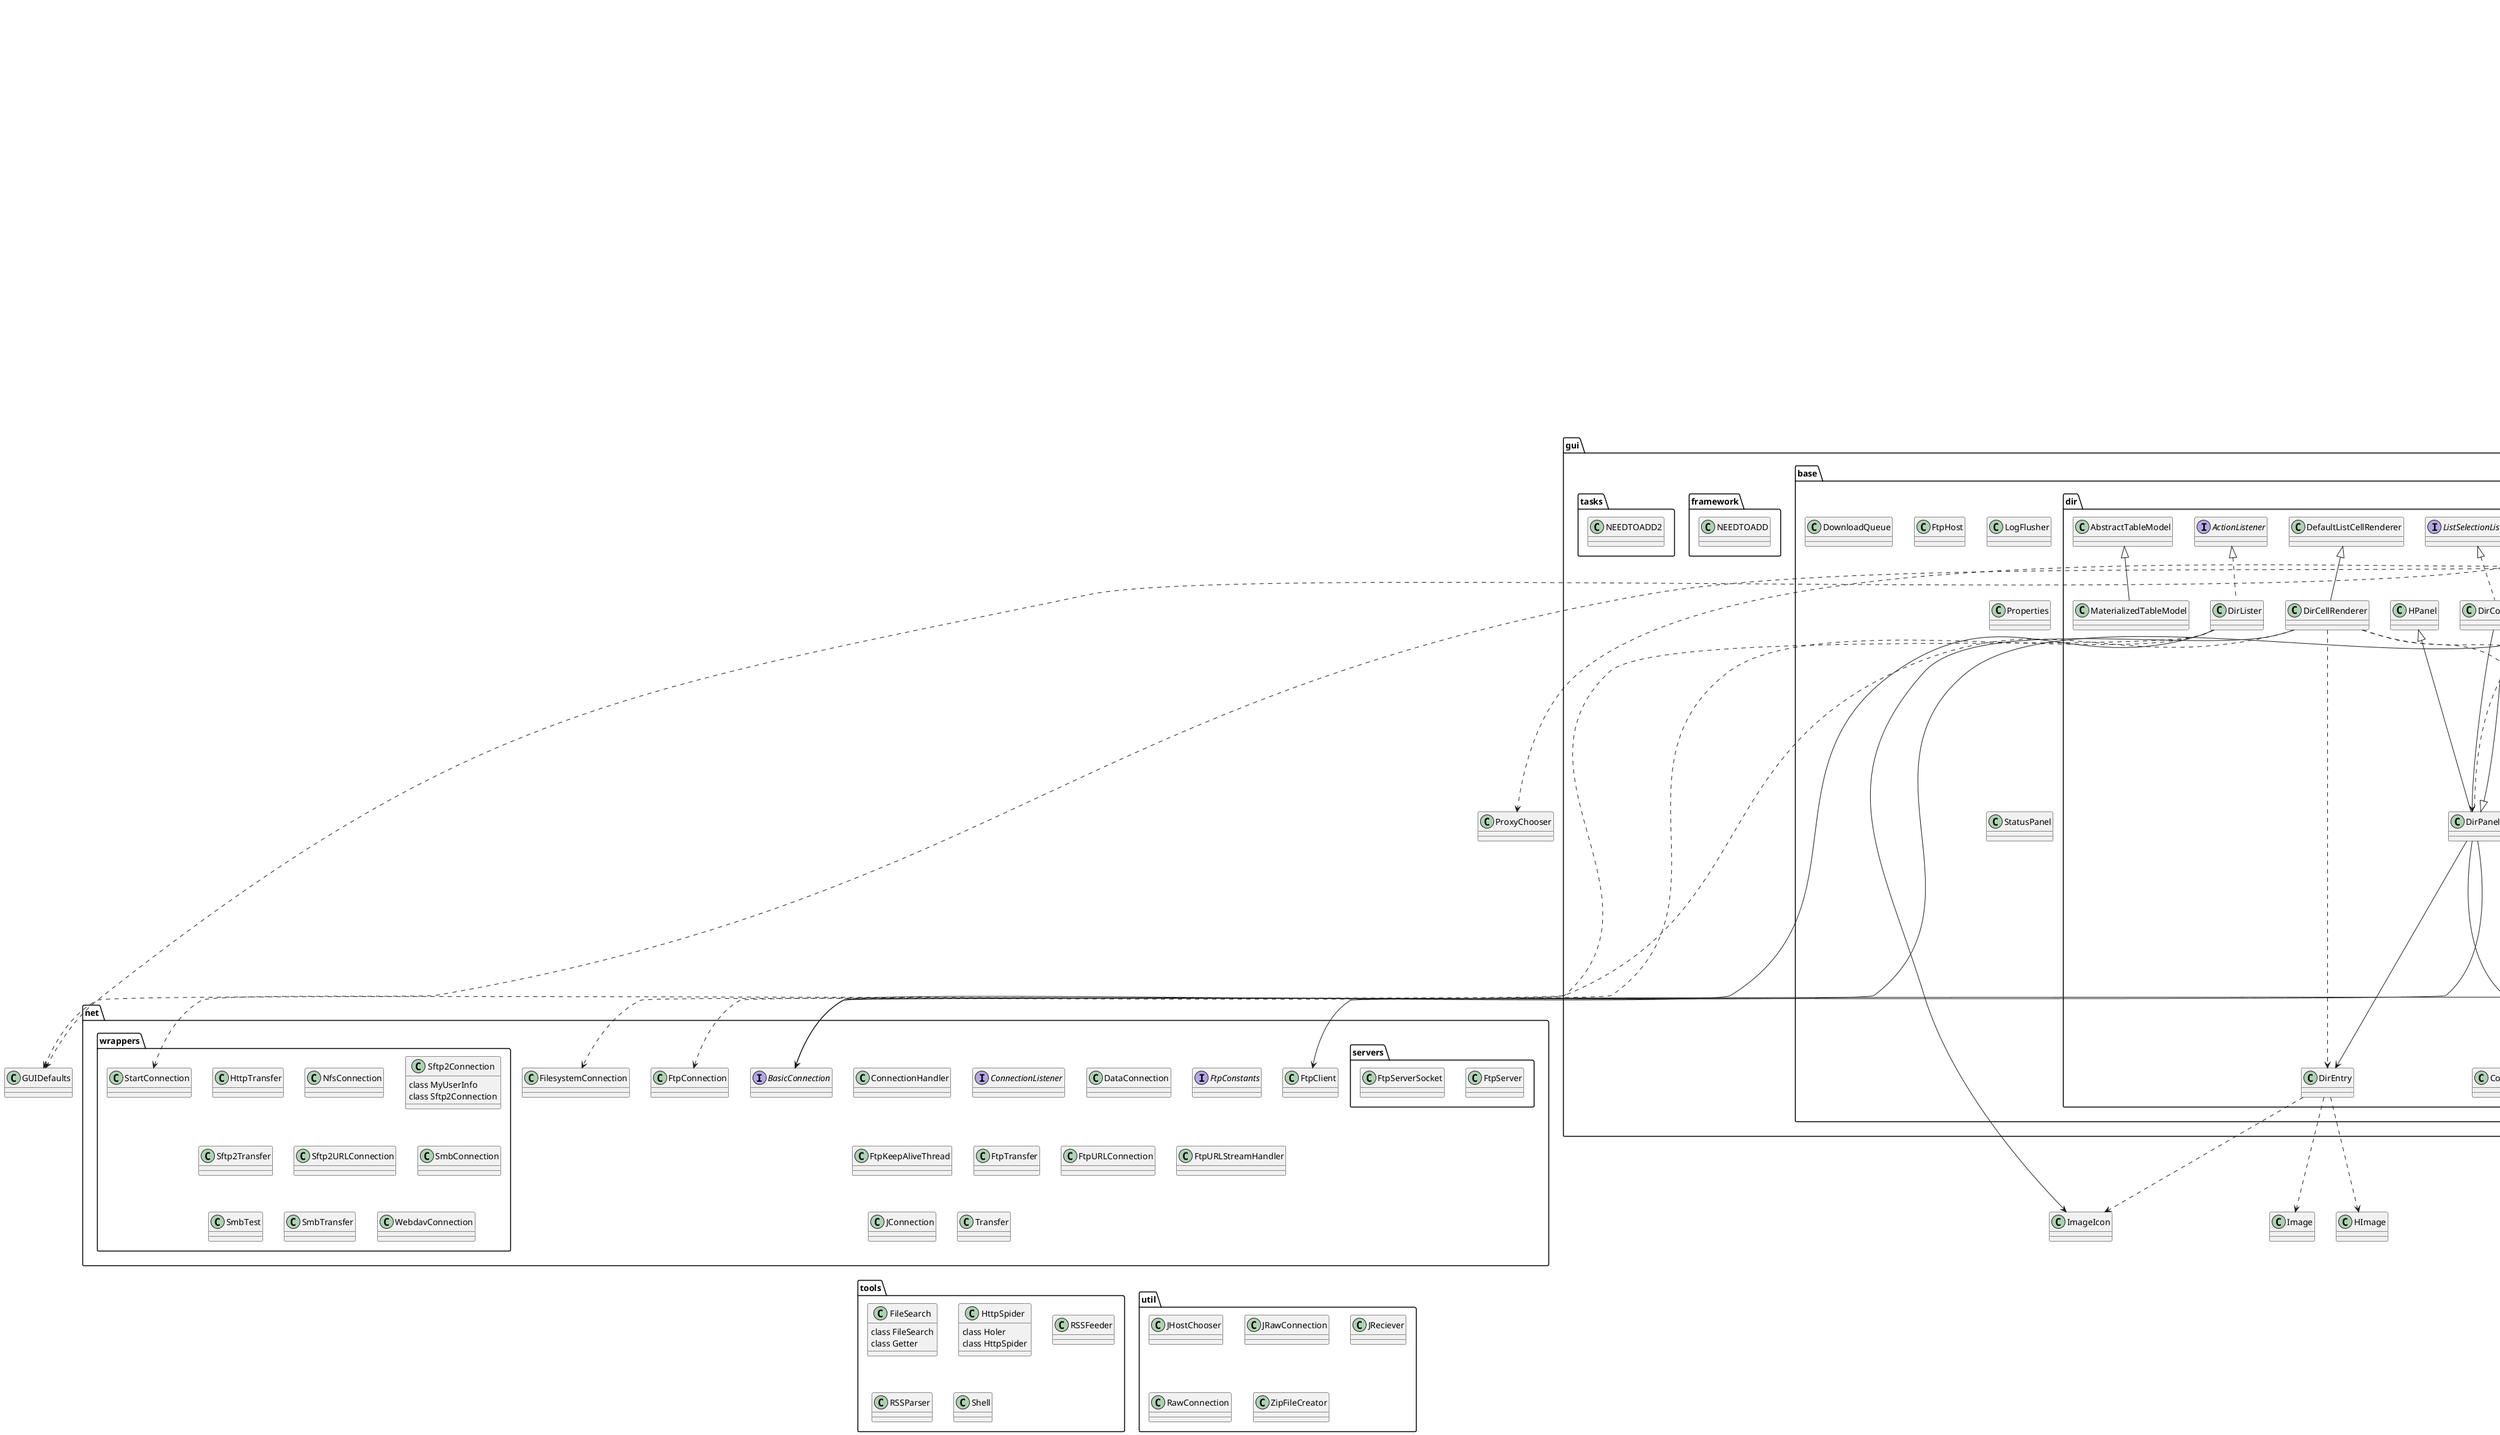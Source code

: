 @startuml
'https://plantuml.com/class-diagram

package config {
    class Crypto{
        - {static}PASSWORD: final char[]
        - {static} SALT: final byte[]
        - {static} base64Encode(bytes: byte[]): String
        - {static} base 64Decode(str: String): byte[]
        + {static} Encrypt(str : String): String
        + {static} Decrypt( str: String) : String
    }
    class LoadSet{
        + {static} loadSet(file: String, ask: boolean): String[]
        + {static} loadSet(file: String): String[]
    }

    class SaveSet{
        + savePW(pass:String, out: PrintStream): void

    }
    class Settings{
        - {static} p: Properties
        - {static} propertyFilename: final String
        + {static} IS_JAVA_1_6: boolean
        + {static} sshHostKeyVerificationFile: String
        + {static} defaultWidth : final String
        + {static} defaultHeight : final String
        + {static} defaultX : final String
        + {static} defaultY: final String
        + {static} maxConnections: in
        + {static} enableResuming: boolean
        + {static} enableUploadResuming: boolean
        + {static} noUploadResumingQuestion: boolean
        + {static} askToResume: boolean
        + {static} reconnect: boolean
        + {static} uiRefresh: int
        + {static} logFlushInterval: int
        + {static} useLogFlusher: boolean
        + {static} ftpTransferThreadPause: int
        + {static} smallSize: int
        + {static} smallSizeUp: int
        + {static} shortProgress: boolean
        + {static} defaultFtpPasvMode: String
        + {static} defaultEnableDebug: String
        + {static} FILL OUT THE REST - Left off on line 60
    }
}
package event {
    interface Acceptor{
        + accept(e: Event): void
    }
    abstract class Event{
        + {abstract} eventCode: int
    }
    class EventCollector implements Acceptor{
        # buffer: Vector
        + accept(e: Event): void
    }
    interface EventHandler{
        +handle(e:Event): boolean
    }
    class EventProcessor implements Runnable, Acceptor, FtpEventConstants, EventHandler{
        - {static} table: Hashtable
        - buffer: Vector
        - done: boolean
        + accept(e:Event): void
        + {static} addHandler(eventCode: int, h: EventHandler): void
        + handle(e:Event): boolean
        + run(): void
    }
    class FtpEvent extends Event{
        - code: int
        - message: String
        + eventMsg(): String
        + eventCode(): int
    }
    interface FtpEventConstants {
        + {static} FTPCommand: final int
        + {static} FTPPrompt: final int
        + {static} FTPShutdown: final int
    }
    class FtpEventHandler implements EventHandler{
       -{static} commands: ArrayList
       - client: FtpClient
       - methods: Hashtable
       + open(args:Vector): void
       + disconnect(args:Vector): void
       + cd(args: Vector): void
       + pwd(args: Vector): void
       + get(args: Vector): void
       + put(args: Vector): void
       + quit(args: Vector): void
       + handle(e: Event): boolean

    }
}
package gui{
    package base{
        package dir{
            class ColoredCellRenderer
            interface Dir
            class DirCanvas
            class DirCellRenderer extends DefaultListCellRenderer
            class DirComponent extends DirPanel implements ListSelectionListener
            class DirEntry
            class DirLister implements ActionListener
            class DirPanel extends HPanel implements Dir
            class MaterializedTableModel extends AbstractTableModel
            class TableUtils
        }
        class AppMenuBar
        class DownloadList
        class DownloadQueue
        class FtpHost
        class LocalDir
        class LogFlusher
        class Properties
        class RemoteDir
        class ResumeDialog
        class StatusCanvas
        class StatusPanel
        class UITool
        class UIUtils{
        class Spawn
        class UIUtils
        }
    }
    package framework{
        class NEEDTOADD
    }
    package hostchooser{
        class HostChooser
        class NfsHostChooser
        class SftpHostChooser
        class SmbHostChooser
        class WebdavHostChooser
    }
    package tasks{
        class NEEDTOADD2
    }
}
package net{
    package servers{
        class FtpServer
        class FtpServerSocket
    }
    package wrappers{
        class HttpTransfer
        class NfsConnection
        class Sftp2Connection{
            class MyUserInfo
            class Sftp2Connection
        }
        class Sftp2Transfer
        class Sftp2URLConnection
        class SmbConnection
        class SmbTest
        class SmbTransfer
        class StartConnection
        class WebdavConnection
    }
    interface BasicConnection
    class ConnectionHandler
    interface ConnectionListener
    class DataConnection
    class FilesystemConnection
    class FtpClient
    class FtpConnection
    interface FtpConstants
    class FtpKeepAliveThread
    class FtpTransfer
    class FtpURLConnection
    class FtpURLStreamHandler
    class JConnection
    class Transfer
}
package system{
    package logging{
        class Log
        class Log4Logger
        interface Logger
        class SystemLogger
    }
    class CommandLine
    class LocalIO
    class StringUtils
    class UpdateDaemon
}
package tools{
    class FileSearch{
        class FileSearch
        class Getter
    }
    class HttpSpider{
        class Holer
        class HttpSpider
    }
    class RSSFeeder
    class RSSParser
    class Shell
}
package util{
    class JHostChooser
    class JRawConnection
    class JReciever
    class RawConnection
    class ZipFileCreator
}
class JFtp
class JFtpApplet

LoadSet -.-> Settings
LoadSet -.-> UIUtils
LoadSet -.-> Crypto
LoadSet -.-> JFtp
SaveSet -.-> Settings
SaveSet -.-> Crypto
EventCollector -.-> EventProcessor
EventProcessor -.-> EventHandler
FtpEventHandler --> FtpClient
Dir --> BasicConnection
Dir --> DownloadList
DirCanvas --> Dir
DirCanvas -.-> UITool
DirCanvas -.-> PathChanger
DirCanvas -.-> GUIDefaults
DirCellRenderer --> ImageIcon
DirCellRenderer -.-> DirEntry
DirCellRenderer -.-> GUIDefaults
DirCellRenderer -.-> RemoteDir
DirCellRenderer -.-> LocalDir
DirComponent --> DirPanel
DirComponent -.-> ColoredCellRenderer
DirEntry -.-> HImage
DirEntry -.-> ImageIcon
DirEntry -.-> Image
DirLister --> BasicConnection
DirLister -.-> FtpConnection
DirLister -.-> FilesystemConnection

DirPanel --> DirEntry
DirPanel --> DownloadList
DirPanel --> BasicConnection
TableUtils --> TableCellRenderer
TableUtils --> TableColumnModel
TableUtils --> TableModel
TableUtils --> TableColumn

AppMenuBar --> JCheckBoxMenuItem
AppMenuBar -.-> Settings
AppMenuBar --> JFtp
AppMenuBar --> JMenu
AppMenuBar --> JMenuItem
AppMenuBar -.-> ProxyChooser
AppMenuBar -.-> AddBookmarks
AppMenuBar -.-> WebdavHostChooser
AppMenuBar -.-> SmbHostChooser
AppMenuBar -.-> SftpHostChooser
AppMenuBar -.-> NfsHostChooser
AppMenuBar -.-> LookAndFeel
AppMenuBar -.-> BookMarkItem
AppMenuBar -.-> UIUtils
AppMenuBar -.-> HttpDownloader
AppMenuBar -.-> AdvancedOptions
AppMenuBar -.-> BookmarkManager
AppMenuBar -.-> UIManager
AppMenuBar -.-> Displayer
AppMenuBar -.-> StartConnection




@enduml